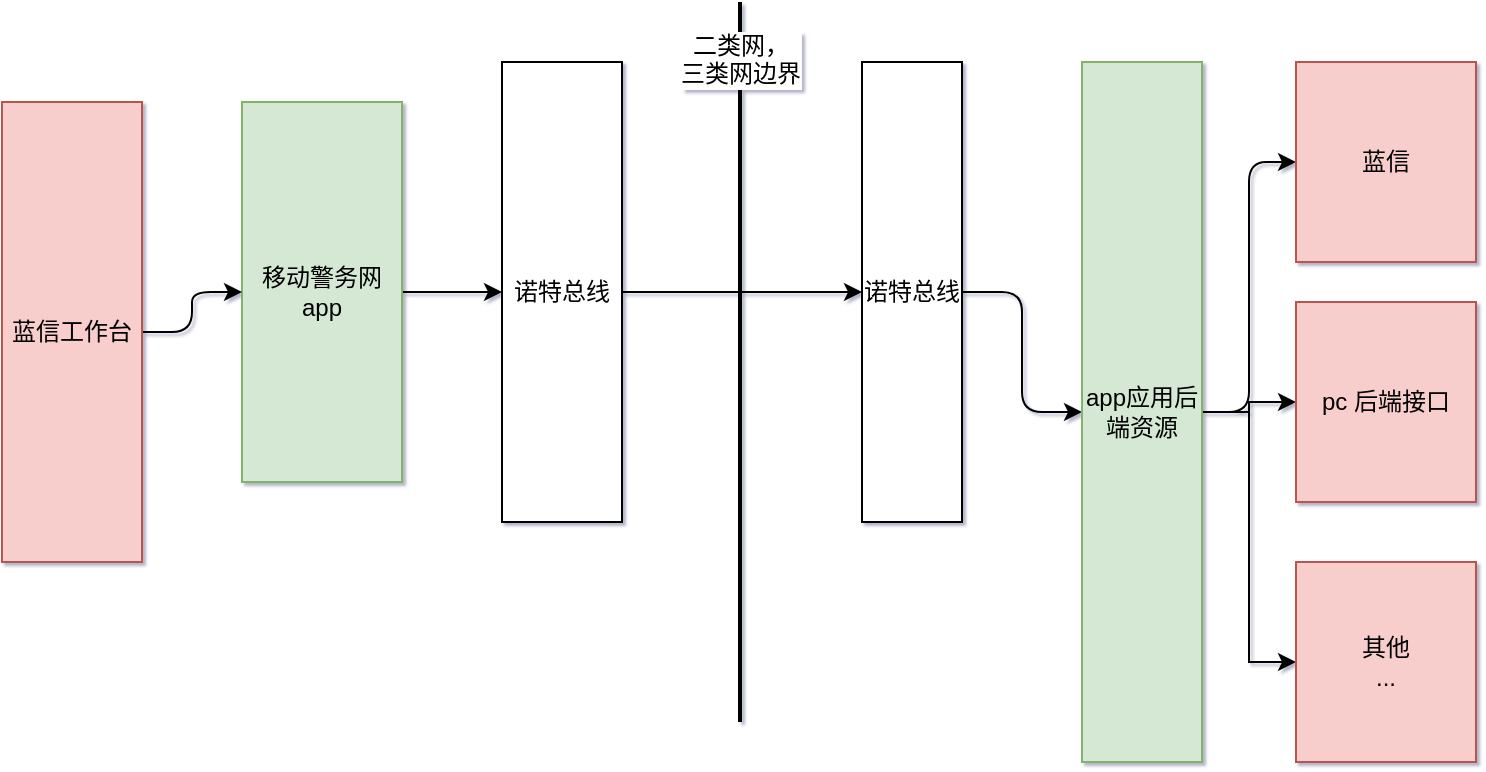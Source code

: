 <mxfile version="13.8.0" type="github">
  <diagram id="v87uAr-3PgzYfvqMpKA_" name="Page-1">
    <mxGraphModel dx="1242" dy="672" grid="1" gridSize="10" guides="1" tooltips="1" connect="1" arrows="1" fold="1" page="1" pageScale="1" pageWidth="827" pageHeight="1169" background="#ffffff" math="0" shadow="1">
      <root>
        <mxCell id="0" />
        <mxCell id="1" parent="0" />
        <mxCell id="WR_h59PlAC_kSV7P3UoJ-6" style="edgeStyle=orthogonalEdgeStyle;orthogonalLoop=1;jettySize=auto;html=1;" parent="1" source="WR_h59PlAC_kSV7P3UoJ-1" target="WR_h59PlAC_kSV7P3UoJ-5" edge="1">
          <mxGeometry relative="1" as="geometry" />
        </mxCell>
        <mxCell id="WR_h59PlAC_kSV7P3UoJ-1" value="移动警务网&lt;br&gt;app" style="whiteSpace=wrap;html=1;fillColor=#d5e8d4;strokeColor=#82b366;" parent="1" vertex="1">
          <mxGeometry x="160" y="70" width="80" height="190" as="geometry" />
        </mxCell>
        <mxCell id="WR_h59PlAC_kSV7P3UoJ-4" value="二类网，&lt;br&gt;三类网边界" style="line;strokeWidth=2;direction=south;html=1;" parent="1" vertex="1">
          <mxGeometry x="404" y="20" width="10" height="360" as="geometry" />
        </mxCell>
        <mxCell id="WR_h59PlAC_kSV7P3UoJ-8" style="edgeStyle=orthogonalEdgeStyle;orthogonalLoop=1;jettySize=auto;html=1;entryX=0;entryY=0.5;entryDx=0;entryDy=0;" parent="1" source="WR_h59PlAC_kSV7P3UoJ-5" target="WR_h59PlAC_kSV7P3UoJ-7" edge="1">
          <mxGeometry relative="1" as="geometry" />
        </mxCell>
        <mxCell id="WR_h59PlAC_kSV7P3UoJ-5" value="诺特总线" style="whiteSpace=wrap;html=1;" parent="1" vertex="1">
          <mxGeometry x="290" y="50" width="60" height="230" as="geometry" />
        </mxCell>
        <mxCell id="WR_h59PlAC_kSV7P3UoJ-10" style="edgeStyle=orthogonalEdgeStyle;orthogonalLoop=1;jettySize=auto;html=1;entryX=0;entryY=0.5;entryDx=0;entryDy=0;" parent="1" source="WR_h59PlAC_kSV7P3UoJ-7" target="WR_h59PlAC_kSV7P3UoJ-9" edge="1">
          <mxGeometry relative="1" as="geometry" />
        </mxCell>
        <mxCell id="WR_h59PlAC_kSV7P3UoJ-7" value="诺特总线" style="whiteSpace=wrap;html=1;" parent="1" vertex="1">
          <mxGeometry x="470" y="50" width="50" height="230" as="geometry" />
        </mxCell>
        <mxCell id="WR_h59PlAC_kSV7P3UoJ-12" style="edgeStyle=orthogonalEdgeStyle;orthogonalLoop=1;jettySize=auto;html=1;" parent="1" source="WR_h59PlAC_kSV7P3UoJ-9" target="WR_h59PlAC_kSV7P3UoJ-11" edge="1">
          <mxGeometry relative="1" as="geometry" />
        </mxCell>
        <mxCell id="aXfjF7mkM2L5-td8aWc7-3" style="edgeStyle=orthogonalEdgeStyle;rounded=0;orthogonalLoop=1;jettySize=auto;html=1;" edge="1" parent="1" source="WR_h59PlAC_kSV7P3UoJ-9" target="aXfjF7mkM2L5-td8aWc7-1">
          <mxGeometry relative="1" as="geometry" />
        </mxCell>
        <mxCell id="aXfjF7mkM2L5-td8aWc7-6" style="edgeStyle=orthogonalEdgeStyle;rounded=0;orthogonalLoop=1;jettySize=auto;html=1;" edge="1" parent="1" source="WR_h59PlAC_kSV7P3UoJ-9" target="aXfjF7mkM2L5-td8aWc7-2">
          <mxGeometry relative="1" as="geometry" />
        </mxCell>
        <mxCell id="WR_h59PlAC_kSV7P3UoJ-9" value="app应用后端资源" style="whiteSpace=wrap;html=1;fillColor=#d5e8d4;strokeColor=#82b366;" parent="1" vertex="1">
          <mxGeometry x="580" y="50" width="60" height="350" as="geometry" />
        </mxCell>
        <mxCell id="WR_h59PlAC_kSV7P3UoJ-11" value="蓝信" style="whiteSpace=wrap;html=1;fillColor=#f8cecc;strokeColor=#b85450;" parent="1" vertex="1">
          <mxGeometry x="687" y="50" width="90" height="100" as="geometry" />
        </mxCell>
        <mxCell id="Eb5daNgFSaHGp3GrH8q1-3" style="edgeStyle=orthogonalEdgeStyle;orthogonalLoop=1;jettySize=auto;html=1;" parent="1" source="Eb5daNgFSaHGp3GrH8q1-2" target="WR_h59PlAC_kSV7P3UoJ-1" edge="1">
          <mxGeometry relative="1" as="geometry" />
        </mxCell>
        <mxCell id="Eb5daNgFSaHGp3GrH8q1-2" value="蓝信工作台" style="whiteSpace=wrap;html=1;fillColor=#f8cecc;strokeColor=#b85450;" parent="1" vertex="1">
          <mxGeometry x="40" y="70" width="70" height="230" as="geometry" />
        </mxCell>
        <mxCell id="aXfjF7mkM2L5-td8aWc7-1" value="pc 后端接口" style="whiteSpace=wrap;html=1;fillColor=#f8cecc;strokeColor=#b85450;" vertex="1" parent="1">
          <mxGeometry x="687" y="170" width="90" height="100" as="geometry" />
        </mxCell>
        <mxCell id="aXfjF7mkM2L5-td8aWc7-2" value="其他&lt;br&gt;..." style="whiteSpace=wrap;html=1;fillColor=#f8cecc;strokeColor=#b85450;" vertex="1" parent="1">
          <mxGeometry x="687" y="300" width="90" height="100" as="geometry" />
        </mxCell>
      </root>
    </mxGraphModel>
  </diagram>
</mxfile>
